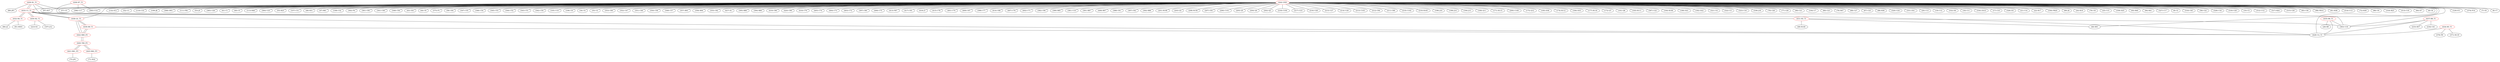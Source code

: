 graph {
	429 [label="(429) R1_T1" color=red]
	363 [label="(363) U16"]
	89 [label="(89) JP3"]
	87 [label="(87) R37"]
	57 [label="(57) U5"]
	433 [label="(433) U1_T1"]
	430 [label="(430) R2_T1" color=red]
	223 [label="(223) K1"]
	197 [label="(197) J12"]
	433 [label="(433) U1_T1"]
	431 [label="(431) R3_T1" color=red]
	363 [label="(363) U16"]
	49 [label="(49) R140"]
	46 [label="(46) R91"]
	433 [label="(433) U1_T1"]
	432 [label="(432) R4_T1" color=red]
	91 [label="(91) R501"]
	86 [label="(86) J2"]
	433 [label="(433) U1_T1"]
	433 [label="(433) U1_T1" color=red]
	428 [label="(428) U2_T1"]
	431 [label="(431) R3_T1"]
	430 [label="(430) R2_T1"]
	429 [label="(429) R1_T1"]
	438 [label="(438) Q1_T1"]
	432 [label="(432) R4_T1"]
	434 [label="(434) R5_T1" color=red]
	376 [label="(376) P6"]
	371 [label="(371) R119"]
	428 [label="(428) U2_T1"]
	435 [label="(435) R6_T1" color=red]
	363 [label="(363) U16"]
	28 [label="(28) R9"]
	428 [label="(428) U2_T1"]
	436 [label="(436) R7_T1" color=red]
	396 [label="(396) U17"]
	393 [label="(393) U14"]
	428 [label="(428) U2_T1"]
	437 [label="(437) R8_T1" color=red]
	363 [label="(363) U16"]
	233 [label="(233) R57"]
	234 [label="(234) C41"]
	428 [label="(428) U2_T1"]
	438 [label="(438) Q1_T1" color=red]
	433 [label="(433) U1_T1"]
	442 [label="(442) R80_P3"]
	439 [label="(439) R9_T1"]
	439 [label="(439) R9_T1" color=red]
	428 [label="(428) U2_T1"]
	442 [label="(442) R80_P3"]
	438 [label="(438) Q1_T1"]
	440 [label="(440) T80_P3" color=red]
	441 [label="(441) R81_P3"]
	443 [label="(443) R82_P3"]
	442 [label="(442) R80_P3"]
	441 [label="(441) R81_P3" color=red]
	75 [label="(75) JP1"]
	440 [label="(440) T80_P3"]
	442 [label="(442) R80_P3" color=red]
	439 [label="(439) R9_T1"]
	438 [label="(438) Q1_T1"]
	440 [label="(440) T80_P3"]
	443 [label="(443) R82_P3" color=red]
	71 [label="(71) R32"]
	440 [label="(440) T80_P3"]
	444 [label="(444) GND" color=red]
	120 [label="(120) IC1"]
	374 [label="(374) P14"]
	7 [label="(7) C8"]
	6 [label="(6) C7"]
	132 [label="(132) IC2"]
	363 [label="(363) U16"]
	52 [label="(52) U1"]
	110 [label="(110) C33"]
	109 [label="(109) J6"]
	366 [label="(366) SW1"]
	111 [label="(111) FB1"]
	53 [label="(53) J5"]
	365 [label="(365) U26"]
	41 [label="(41) C1"]
	40 [label="(40) C5"]
	113 [label="(113) R48"]
	364 [label="(364) U25"]
	55 [label="(55) R25"]
	107 [label="(107) C31"]
	48 [label="(48) R31"]
	47 [label="(47) R81"]
	108 [label="(108) C32"]
	46 [label="(46) R91"]
	362 [label="(362) P4"]
	361 [label="(361) C85"]
	341 [label="(341) C49"]
	348 [label="(348) C56"]
	43 [label="(43) C63"]
	44 [label="(44) C9"]
	375 [label="(375) P1"]
	56 [label="(56) C64"]
	347 [label="(347) C55"]
	346 [label="(346) C54"]
	345 [label="(345) C53"]
	344 [label="(344) C52"]
	343 [label="(343) C51"]
	342 [label="(342) C50"]
	105 [label="(105) U10"]
	106 [label="(106) U9"]
	34 [label="(34) C4"]
	35 [label="(35) U2"]
	353 [label="(353) C69"]
	352 [label="(352) C47"]
	351 [label="(351) C48"]
	350 [label="(350) C58"]
	349 [label="(349) C57"]
	357 [label="(357) R93"]
	356 [label="(356) R94"]
	355 [label="(355) C82"]
	427 [label="(427) X1"]
	396 [label="(396) U17"]
	395 [label="(395) R88"]
	394 [label="(394) R89"]
	419 [label="(419) C98"]
	420 [label="(420) C99"]
	418 [label="(418) C79"]
	405 [label="(405) C74"]
	404 [label="(404) C73"]
	403 [label="(403) C72"]
	397 [label="(397) C80"]
	406 [label="(406) C75"]
	413 [label="(413) FB7"]
	417 [label="(417) C81"]
	416 [label="(416) J7"]
	415 [label="(415) C78"]
	401 [label="(401) C70"]
	400 [label="(400) C67"]
	399 [label="(399) C77"]
	414 [label="(414) C68"]
	407 [label="(407) C76"]
	402 [label="(402) C71"]
	382 [label="(382) C90"]
	390 [label="(390) R85"]
	381 [label="(381) U19"]
	391 [label="(391) R87"]
	393 [label="(393) U14"]
	408 [label="(408) R97"]
	388 [label="(388) C61"]
	387 [label="(387) C62"]
	392 [label="(392) R86"]
	201 [label="(201) R108"]
	203 [label="(203) Q3"]
	208 [label="(208) R158"]
	207 [label="(207) C83"]
	206 [label="(206) C101"]
	205 [label="(205) Q5"]
	204 [label="(204) Q4"]
	202 [label="(202) Q2"]
	218 [label="(218) C104"]
	217 [label="(217) U23"]
	216 [label="(216) U28"]
	215 [label="(215) U27"]
	214 [label="(214) U29"]
	213 [label="(213) C103"]
	212 [label="(212) C94"]
	211 [label="(211) C89"]
	210 [label="(210) C102"]
	219 [label="(219) R165"]
	196 [label="(196) J10"]
	199 [label="(199) J14"]
	194 [label="(194) J13"]
	169 [label="(169) Q11"]
	171 [label="(171) R115"]
	200 [label="(200) C100"]
	175 [label="(175) Q12"]
	185 [label="(185) D36"]
	174 [label="(174) R112"]
	184 [label="(184) D33"]
	177 [label="(177) R116"]
	172 [label="(172) Q7"]
	161 [label="(161) Q6"]
	163 [label="(163) R111"]
	367 [label="(367) U22"]
	164 [label="(164) R106"]
	180 [label="(180) D21"]
	182 [label="(182) D22"]
	321 [label="(321) U4"]
	322 [label="(322) U3"]
	323 [label="(323) C16"]
	338 [label="(338) J18"]
	78 [label="(78) C28"]
	77 [label="(77) C29"]
	90 [label="(90) C21"]
	104 [label="(104) U7"]
	69 [label="(69) C23"]
	76 [label="(76) R47"]
	68 [label="(68) C27"]
	67 [label="(67) C25"]
	88 [label="(88) R36"]
	87 [label="(87) R37"]
	320 [label="(320) U24"]
	331 [label="(331) ZA1"]
	20 [label="(20) C13"]
	19 [label="(19) C12"]
	332 [label="(332) D4"]
	18 [label="(18) C11"]
	334 [label="(334) ZA14"]
	17 [label="(17) C10"]
	326 [label="(326) D3"]
	21 [label="(21) C14"]
	22 [label="(22) R17"]
	336 [label="(336) FB20"]
	80 [label="(80) J4"]
	24 [label="(24) R19"]
	79 [label="(79) U8"]
	25 [label="(25) C15"]
	339 [label="(339) D25"]
	93 [label="(93) R40"]
	94 [label="(94) R41"]
	327 [label="(327) C17"]
	9 [label="(9) C2"]
	318 [label="(318) C45"]
	58 [label="(58) C22"]
	328 [label="(328) C18"]
	319 [label="(319) U20"]
	10 [label="(10) C3"]
	312 [label="(312) U12"]
	317 [label="(317) R24"]
	57 [label="(57) U5"]
	315 [label="(315) C20"]
	83 [label="(83) C30"]
	98 [label="(98) FB14"]
	61 [label="(61) R38"]
	314 [label="(314) U13"]
	72 [label="(72) R39"]
	96 [label="(96) U6"]
	316 [label="(316) R23"]
	313 [label="(313) C19"]
	64 [label="(64) D7"]
	8 [label="(8) C6"]
	433 [label="(433) U1_T1"]
	428 [label="(428) U2_T1"]
	438 [label="(438) Q1_T1"]
	429 -- 363
	429 -- 89
	429 -- 87
	429 -- 57
	429 -- 433
	430 -- 223
	430 -- 197
	430 -- 433
	431 -- 363
	431 -- 49
	431 -- 46
	431 -- 433
	432 -- 91
	432 -- 86
	432 -- 433
	433 -- 428
	433 -- 431
	433 -- 430
	433 -- 429
	433 -- 438
	433 -- 432
	434 -- 376
	434 -- 371
	434 -- 428
	435 -- 363
	435 -- 28
	435 -- 428
	436 -- 396
	436 -- 393
	436 -- 428
	437 -- 363
	437 -- 233
	437 -- 234
	437 -- 428
	438 -- 433
	438 -- 442
	438 -- 439
	439 -- 428
	439 -- 442
	439 -- 438
	440 -- 441
	440 -- 443
	440 -- 442
	441 -- 75
	441 -- 440
	442 -- 439
	442 -- 438
	442 -- 440
	443 -- 71
	443 -- 440
	444 -- 120
	444 -- 374
	444 -- 7
	444 -- 6
	444 -- 132
	444 -- 363
	444 -- 52
	444 -- 110
	444 -- 109
	444 -- 366
	444 -- 111
	444 -- 53
	444 -- 365
	444 -- 41
	444 -- 40
	444 -- 113
	444 -- 364
	444 -- 55
	444 -- 107
	444 -- 48
	444 -- 47
	444 -- 108
	444 -- 46
	444 -- 362
	444 -- 361
	444 -- 341
	444 -- 348
	444 -- 43
	444 -- 44
	444 -- 375
	444 -- 56
	444 -- 347
	444 -- 346
	444 -- 345
	444 -- 344
	444 -- 343
	444 -- 342
	444 -- 105
	444 -- 106
	444 -- 34
	444 -- 35
	444 -- 353
	444 -- 352
	444 -- 351
	444 -- 350
	444 -- 349
	444 -- 357
	444 -- 356
	444 -- 355
	444 -- 427
	444 -- 396
	444 -- 395
	444 -- 394
	444 -- 419
	444 -- 420
	444 -- 418
	444 -- 405
	444 -- 404
	444 -- 403
	444 -- 397
	444 -- 406
	444 -- 413
	444 -- 417
	444 -- 416
	444 -- 415
	444 -- 401
	444 -- 400
	444 -- 399
	444 -- 414
	444 -- 407
	444 -- 402
	444 -- 382
	444 -- 390
	444 -- 381
	444 -- 391
	444 -- 393
	444 -- 408
	444 -- 388
	444 -- 387
	444 -- 392
	444 -- 201
	444 -- 203
	444 -- 208
	444 -- 207
	444 -- 206
	444 -- 205
	444 -- 204
	444 -- 202
	444 -- 218
	444 -- 217
	444 -- 216
	444 -- 215
	444 -- 214
	444 -- 213
	444 -- 212
	444 -- 211
	444 -- 210
	444 -- 219
	444 -- 196
	444 -- 199
	444 -- 194
	444 -- 169
	444 -- 171
	444 -- 200
	444 -- 175
	444 -- 185
	444 -- 174
	444 -- 184
	444 -- 177
	444 -- 172
	444 -- 161
	444 -- 163
	444 -- 367
	444 -- 164
	444 -- 180
	444 -- 182
	444 -- 321
	444 -- 322
	444 -- 323
	444 -- 338
	444 -- 78
	444 -- 77
	444 -- 90
	444 -- 104
	444 -- 69
	444 -- 76
	444 -- 68
	444 -- 67
	444 -- 88
	444 -- 87
	444 -- 320
	444 -- 331
	444 -- 20
	444 -- 19
	444 -- 332
	444 -- 18
	444 -- 334
	444 -- 17
	444 -- 326
	444 -- 21
	444 -- 22
	444 -- 336
	444 -- 80
	444 -- 24
	444 -- 79
	444 -- 25
	444 -- 339
	444 -- 93
	444 -- 94
	444 -- 327
	444 -- 9
	444 -- 318
	444 -- 58
	444 -- 328
	444 -- 319
	444 -- 10
	444 -- 312
	444 -- 317
	444 -- 57
	444 -- 315
	444 -- 83
	444 -- 98
	444 -- 61
	444 -- 314
	444 -- 72
	444 -- 96
	444 -- 316
	444 -- 313
	444 -- 64
	444 -- 8
	444 -- 433
	444 -- 428
	444 -- 438
}